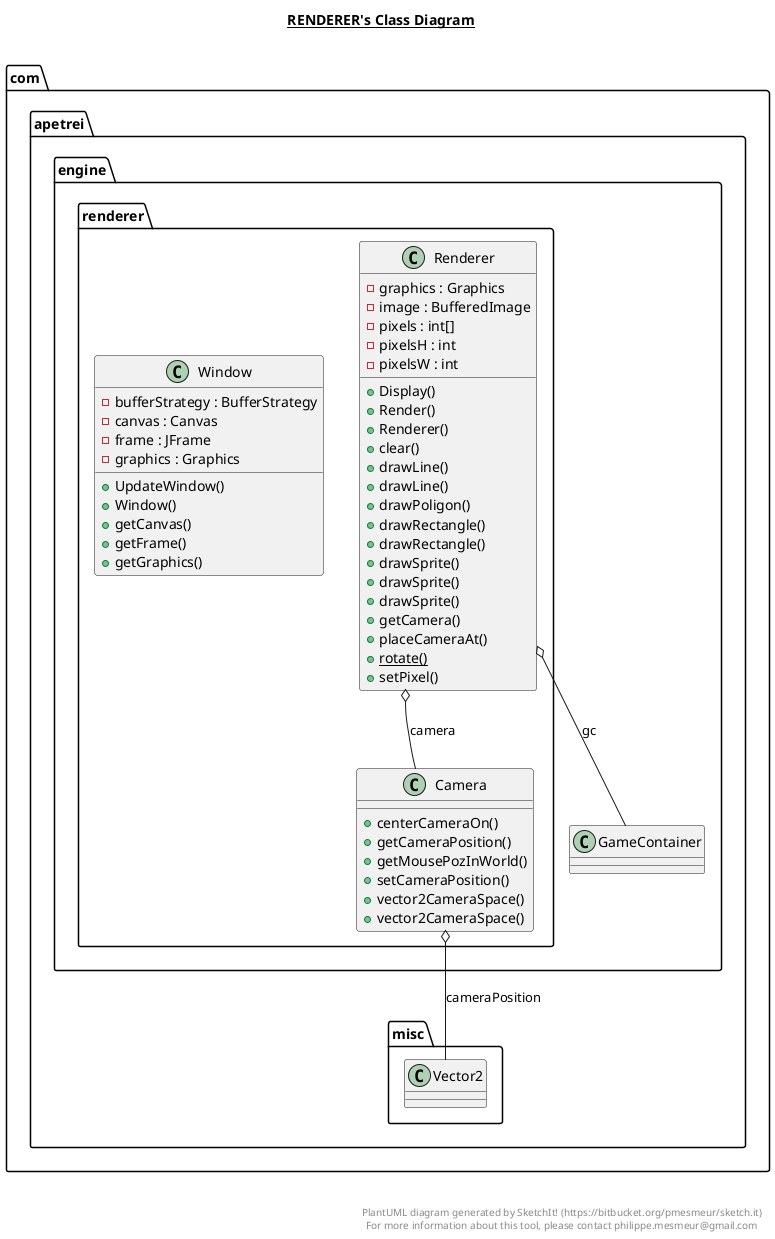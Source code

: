 @startuml

title __RENDERER's Class Diagram__\n

  namespace com.apetrei.engine {
    namespace renderer {
      class com.apetrei.engine.renderer.Camera {
          + centerCameraOn()
          + getCameraPosition()
          + getMousePozInWorld()
          + setCameraPosition()
          + vector2CameraSpace()
          + vector2CameraSpace()
      }
    }
  }
  

  namespace com.apetrei.engine {
    namespace renderer {
      class com.apetrei.engine.renderer.Renderer {
          - graphics : Graphics
          - image : BufferedImage
          - pixels : int[]
          - pixelsH : int
          - pixelsW : int
          + Display()
          + Render()
          + Renderer()
          + clear()
          + drawLine()
          + drawLine()
          + drawPoligon()
          + drawRectangle()
          + drawRectangle()
          + drawSprite()
          + drawSprite()
          + drawSprite()
          + getCamera()
          + placeCameraAt()
          {static} + rotate()
          + setPixel()
      }
    }
  }
  

  namespace com.apetrei.engine {
    namespace renderer {
      class com.apetrei.engine.renderer.Window {
          - bufferStrategy : BufferStrategy
          - canvas : Canvas
          - frame : JFrame
          - graphics : Graphics
          + UpdateWindow()
          + Window()
          + getCanvas()
          + getFrame()
          + getGraphics()
      }
    }
  }
  

  com.apetrei.engine.renderer.Camera o-- com.apetrei.misc.Vector2 : cameraPosition
  com.apetrei.engine.renderer.Renderer o-- com.apetrei.engine.renderer.Camera : camera
  com.apetrei.engine.renderer.Renderer o-- com.apetrei.engine.GameContainer : gc


right footer


PlantUML diagram generated by SketchIt! (https://bitbucket.org/pmesmeur/sketch.it)
For more information about this tool, please contact philippe.mesmeur@gmail.com
endfooter

@enduml
